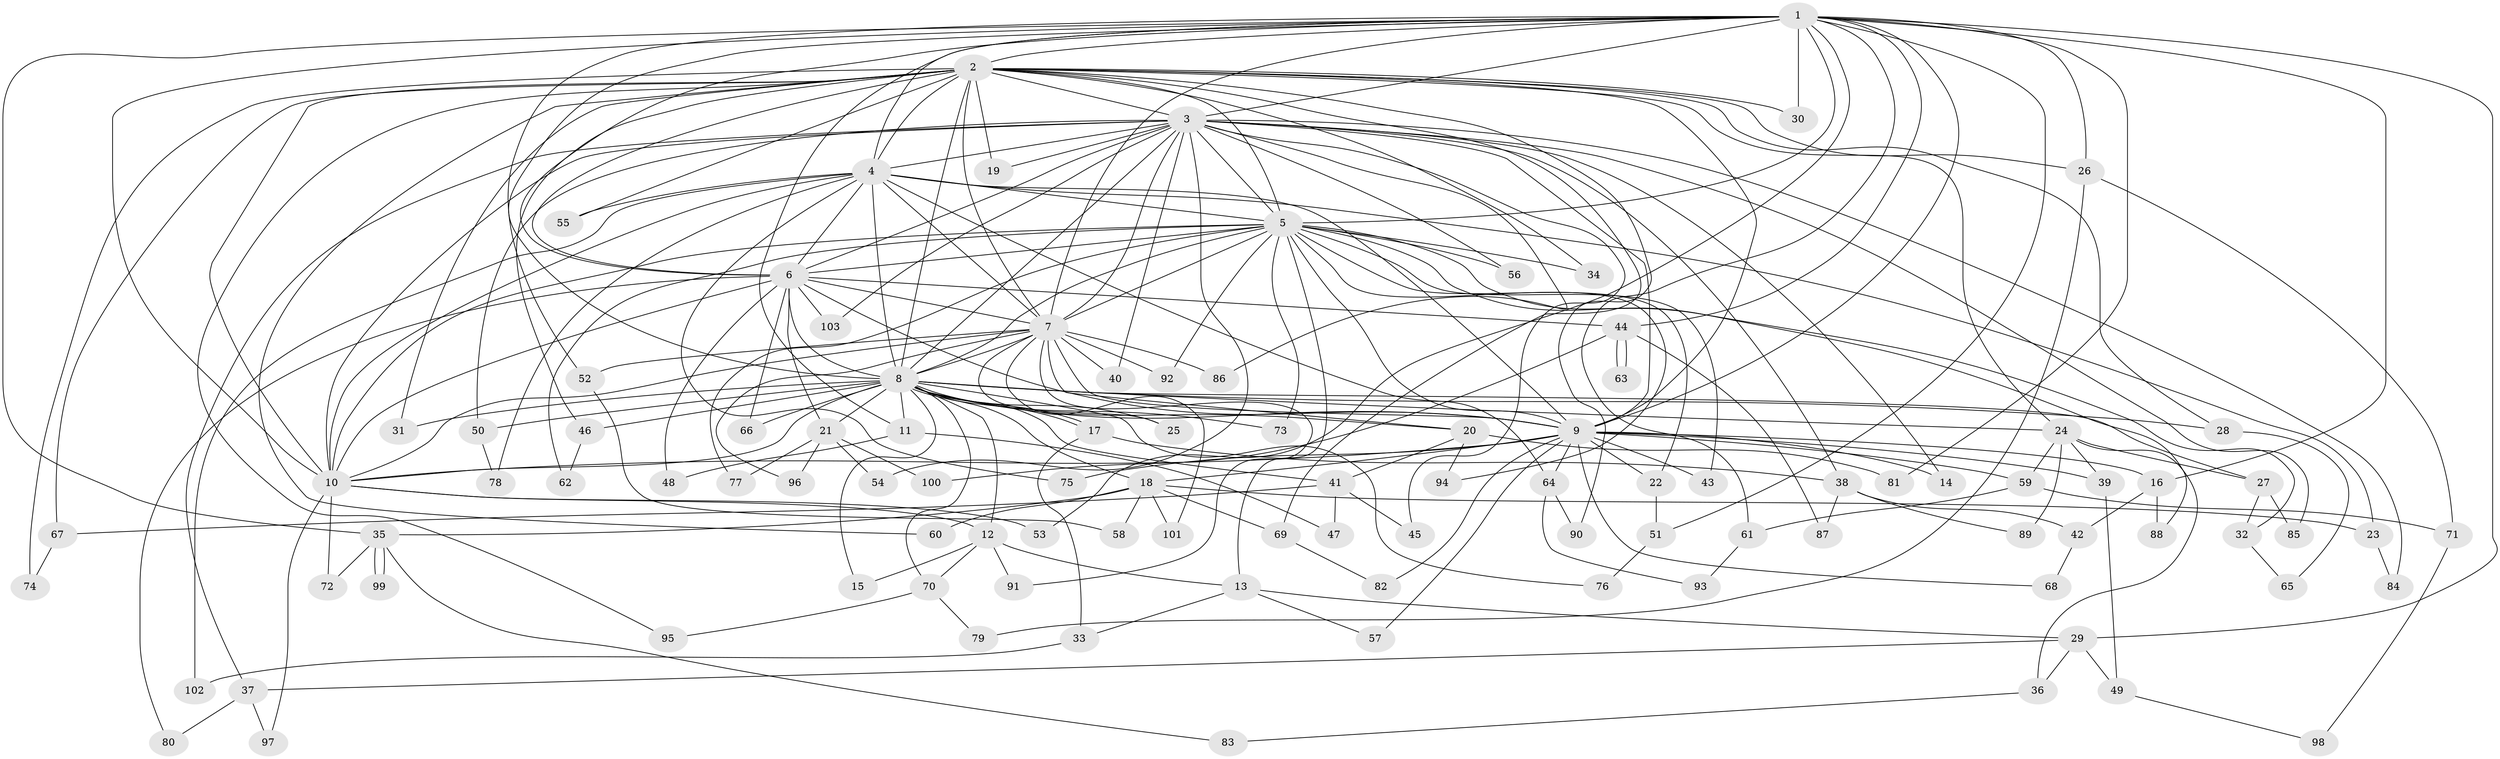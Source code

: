 // coarse degree distribution, {17: 0.02631578947368421, 19: 0.013157894736842105, 22: 0.013157894736842105, 15: 0.013157894736842105, 25: 0.013157894736842105, 30: 0.013157894736842105, 4: 0.09210526315789473, 9: 0.013157894736842105, 2: 0.4868421052631579, 5: 0.09210526315789473, 3: 0.18421052631578946, 8: 0.013157894736842105, 6: 0.013157894736842105, 1: 0.013157894736842105}
// Generated by graph-tools (version 1.1) at 2025/41/03/06/25 10:41:32]
// undirected, 103 vertices, 231 edges
graph export_dot {
graph [start="1"]
  node [color=gray90,style=filled];
  1;
  2;
  3;
  4;
  5;
  6;
  7;
  8;
  9;
  10;
  11;
  12;
  13;
  14;
  15;
  16;
  17;
  18;
  19;
  20;
  21;
  22;
  23;
  24;
  25;
  26;
  27;
  28;
  29;
  30;
  31;
  32;
  33;
  34;
  35;
  36;
  37;
  38;
  39;
  40;
  41;
  42;
  43;
  44;
  45;
  46;
  47;
  48;
  49;
  50;
  51;
  52;
  53;
  54;
  55;
  56;
  57;
  58;
  59;
  60;
  61;
  62;
  63;
  64;
  65;
  66;
  67;
  68;
  69;
  70;
  71;
  72;
  73;
  74;
  75;
  76;
  77;
  78;
  79;
  80;
  81;
  82;
  83;
  84;
  85;
  86;
  87;
  88;
  89;
  90;
  91;
  92;
  93;
  94;
  95;
  96;
  97;
  98;
  99;
  100;
  101;
  102;
  103;
  1 -- 2;
  1 -- 3;
  1 -- 4;
  1 -- 5;
  1 -- 6;
  1 -- 7;
  1 -- 8;
  1 -- 9;
  1 -- 10;
  1 -- 11;
  1 -- 16;
  1 -- 26;
  1 -- 29;
  1 -- 30;
  1 -- 35;
  1 -- 44;
  1 -- 51;
  1 -- 52;
  1 -- 53;
  1 -- 61;
  1 -- 81;
  2 -- 3;
  2 -- 4;
  2 -- 5;
  2 -- 6;
  2 -- 7;
  2 -- 8;
  2 -- 9;
  2 -- 10;
  2 -- 19;
  2 -- 24;
  2 -- 26;
  2 -- 28;
  2 -- 30;
  2 -- 31;
  2 -- 34;
  2 -- 46;
  2 -- 55;
  2 -- 60;
  2 -- 67;
  2 -- 69;
  2 -- 74;
  2 -- 90;
  2 -- 95;
  3 -- 4;
  3 -- 5;
  3 -- 6;
  3 -- 7;
  3 -- 8;
  3 -- 9;
  3 -- 10;
  3 -- 14;
  3 -- 19;
  3 -- 37;
  3 -- 38;
  3 -- 40;
  3 -- 45;
  3 -- 50;
  3 -- 54;
  3 -- 56;
  3 -- 84;
  3 -- 85;
  3 -- 86;
  3 -- 103;
  4 -- 5;
  4 -- 6;
  4 -- 7;
  4 -- 8;
  4 -- 9;
  4 -- 10;
  4 -- 23;
  4 -- 55;
  4 -- 64;
  4 -- 75;
  4 -- 78;
  4 -- 102;
  5 -- 6;
  5 -- 7;
  5 -- 8;
  5 -- 9;
  5 -- 10;
  5 -- 13;
  5 -- 22;
  5 -- 32;
  5 -- 34;
  5 -- 43;
  5 -- 56;
  5 -- 62;
  5 -- 73;
  5 -- 77;
  5 -- 88;
  5 -- 92;
  5 -- 94;
  6 -- 7;
  6 -- 8;
  6 -- 9;
  6 -- 10;
  6 -- 21;
  6 -- 44;
  6 -- 48;
  6 -- 66;
  6 -- 80;
  6 -- 103;
  7 -- 8;
  7 -- 9;
  7 -- 10;
  7 -- 20;
  7 -- 25;
  7 -- 40;
  7 -- 52;
  7 -- 86;
  7 -- 91;
  7 -- 92;
  7 -- 96;
  7 -- 101;
  8 -- 9;
  8 -- 10;
  8 -- 11;
  8 -- 12;
  8 -- 15;
  8 -- 17;
  8 -- 17;
  8 -- 18;
  8 -- 20;
  8 -- 21;
  8 -- 24;
  8 -- 25;
  8 -- 27;
  8 -- 28;
  8 -- 31;
  8 -- 41;
  8 -- 46;
  8 -- 50;
  8 -- 66;
  8 -- 70;
  8 -- 73;
  8 -- 76;
  9 -- 10;
  9 -- 14;
  9 -- 16;
  9 -- 18;
  9 -- 22;
  9 -- 39;
  9 -- 43;
  9 -- 57;
  9 -- 59;
  9 -- 64;
  9 -- 68;
  9 -- 75;
  9 -- 82;
  10 -- 12;
  10 -- 53;
  10 -- 72;
  10 -- 97;
  11 -- 47;
  11 -- 48;
  12 -- 13;
  12 -- 15;
  12 -- 70;
  12 -- 91;
  13 -- 29;
  13 -- 33;
  13 -- 57;
  16 -- 42;
  16 -- 88;
  17 -- 33;
  17 -- 38;
  18 -- 23;
  18 -- 35;
  18 -- 58;
  18 -- 60;
  18 -- 69;
  18 -- 101;
  20 -- 41;
  20 -- 81;
  20 -- 94;
  21 -- 54;
  21 -- 77;
  21 -- 96;
  21 -- 100;
  22 -- 51;
  23 -- 84;
  24 -- 27;
  24 -- 36;
  24 -- 39;
  24 -- 59;
  24 -- 89;
  26 -- 71;
  26 -- 79;
  27 -- 32;
  27 -- 85;
  28 -- 65;
  29 -- 36;
  29 -- 37;
  29 -- 49;
  32 -- 65;
  33 -- 102;
  35 -- 72;
  35 -- 83;
  35 -- 99;
  35 -- 99;
  36 -- 83;
  37 -- 80;
  37 -- 97;
  38 -- 42;
  38 -- 87;
  38 -- 89;
  39 -- 49;
  41 -- 45;
  41 -- 47;
  41 -- 67;
  42 -- 68;
  44 -- 63;
  44 -- 63;
  44 -- 87;
  44 -- 100;
  46 -- 62;
  49 -- 98;
  50 -- 78;
  51 -- 76;
  52 -- 58;
  59 -- 61;
  59 -- 71;
  61 -- 93;
  64 -- 90;
  64 -- 93;
  67 -- 74;
  69 -- 82;
  70 -- 79;
  70 -- 95;
  71 -- 98;
}
